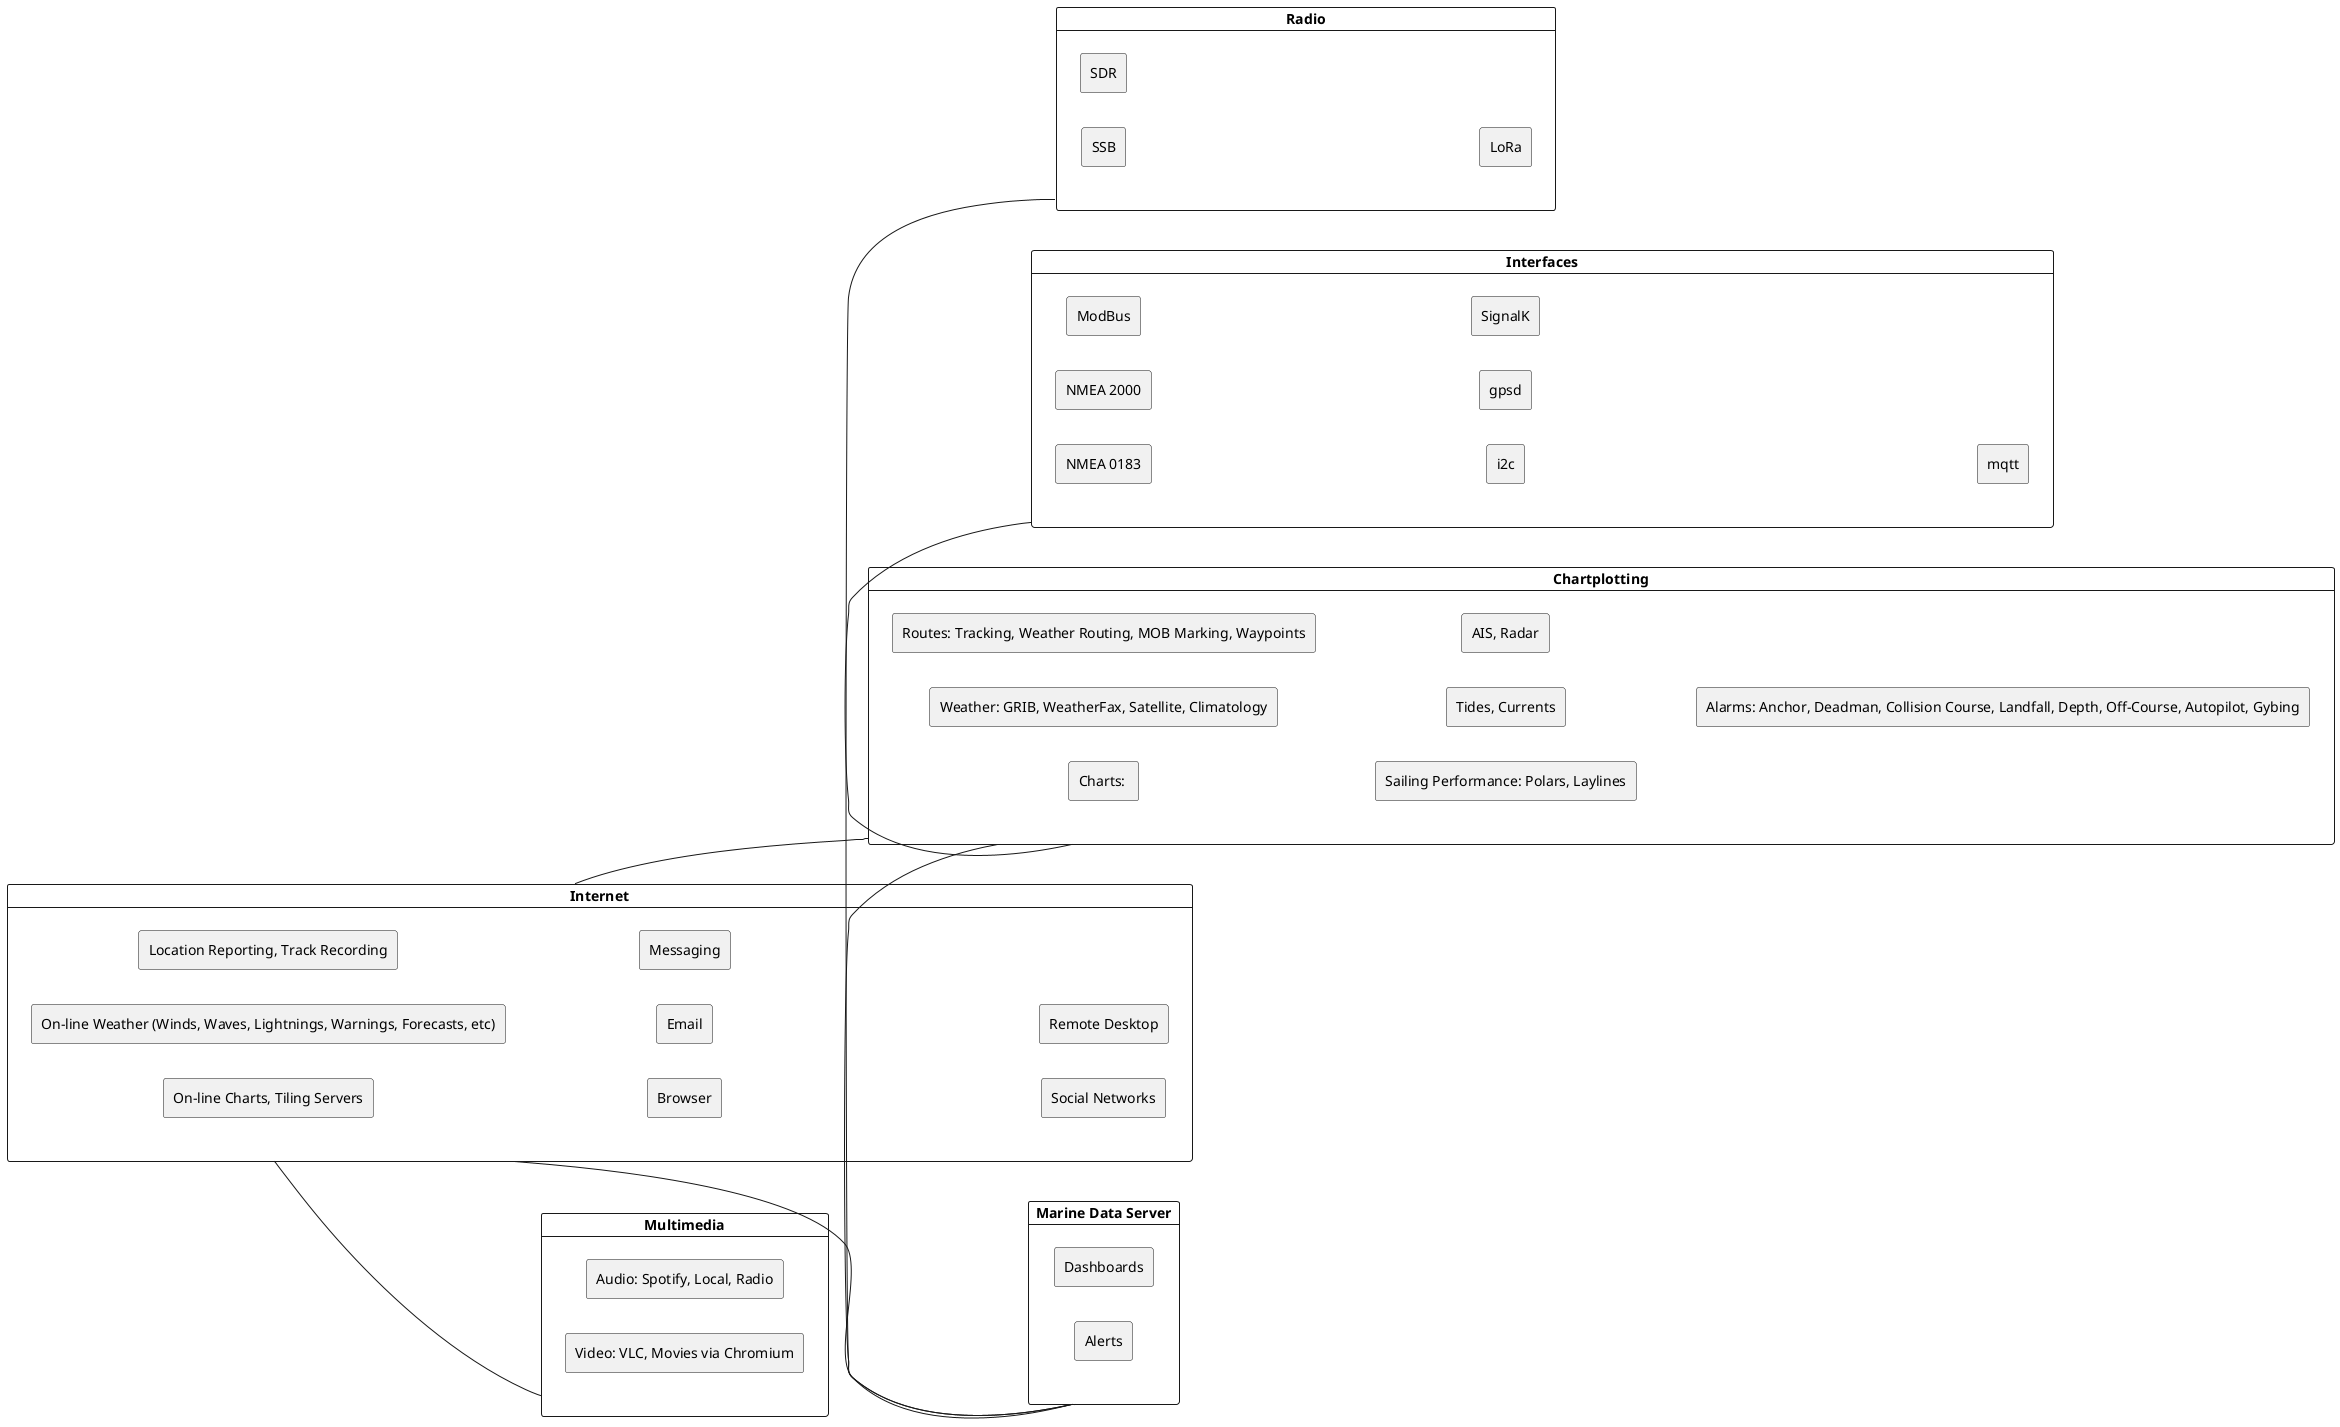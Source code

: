 @startuml

skinparam BackgroundColor transparent
skinparam componentStyle rectangle
skinparam defaultTextAlignment center

left to right direction

card "Chartplotting" {
  component "Charts: "
  component "Weather: GRIB, WeatherFax, Satellite, Climatology"
  component "Routes: Tracking, Weather Routing, MOB Marking, Waypoints"
  component "Sailing Performance: Polars, Laylines"
  component "Tides, Currents"
  component "AIS, Radar"
  component "Alarms: Anchor, Deadman, Collision Course, Landfall, Depth, Off-Course, Autopilot, Gybing"
}

card "Internet" {
  component "On-line Charts, Tiling Servers"
  component "On-line Weather (Winds, Waves, Lightnings, Warnings, Forecasts, etc)"
  component "Location Reporting, Track Recording"
  component "Browser"
  component "Email"
  component "Messaging"
  component "Social Networks"
  component "Remote Desktop"
}

card "Multimedia" {
  component "Audio: Spotify, Local, Radio"
  component "Video: VLC, Movies via Chromium"
}

card "Marine Data Server" as MDS {
  component "Dashboards"
  component "Alerts"
}

card "Interfaces" {
  component "NMEA 0183"
  component "NMEA 2000"
  component "ModBus"
  component "i2c"
  component "gpsd"
  component "SignalK"
  component "mqtt"
}

card "Radio" {
  component "SSB"
  component "SDR"
  component "LoRa"
}

Chartplotting -l-- Interfaces
Chartplotting -u-- Internet

MDS -u-- Internet
MDS -l-- Chartplotting
MDS -l-- Radio

Internet -d- Multimedia


@enduml

